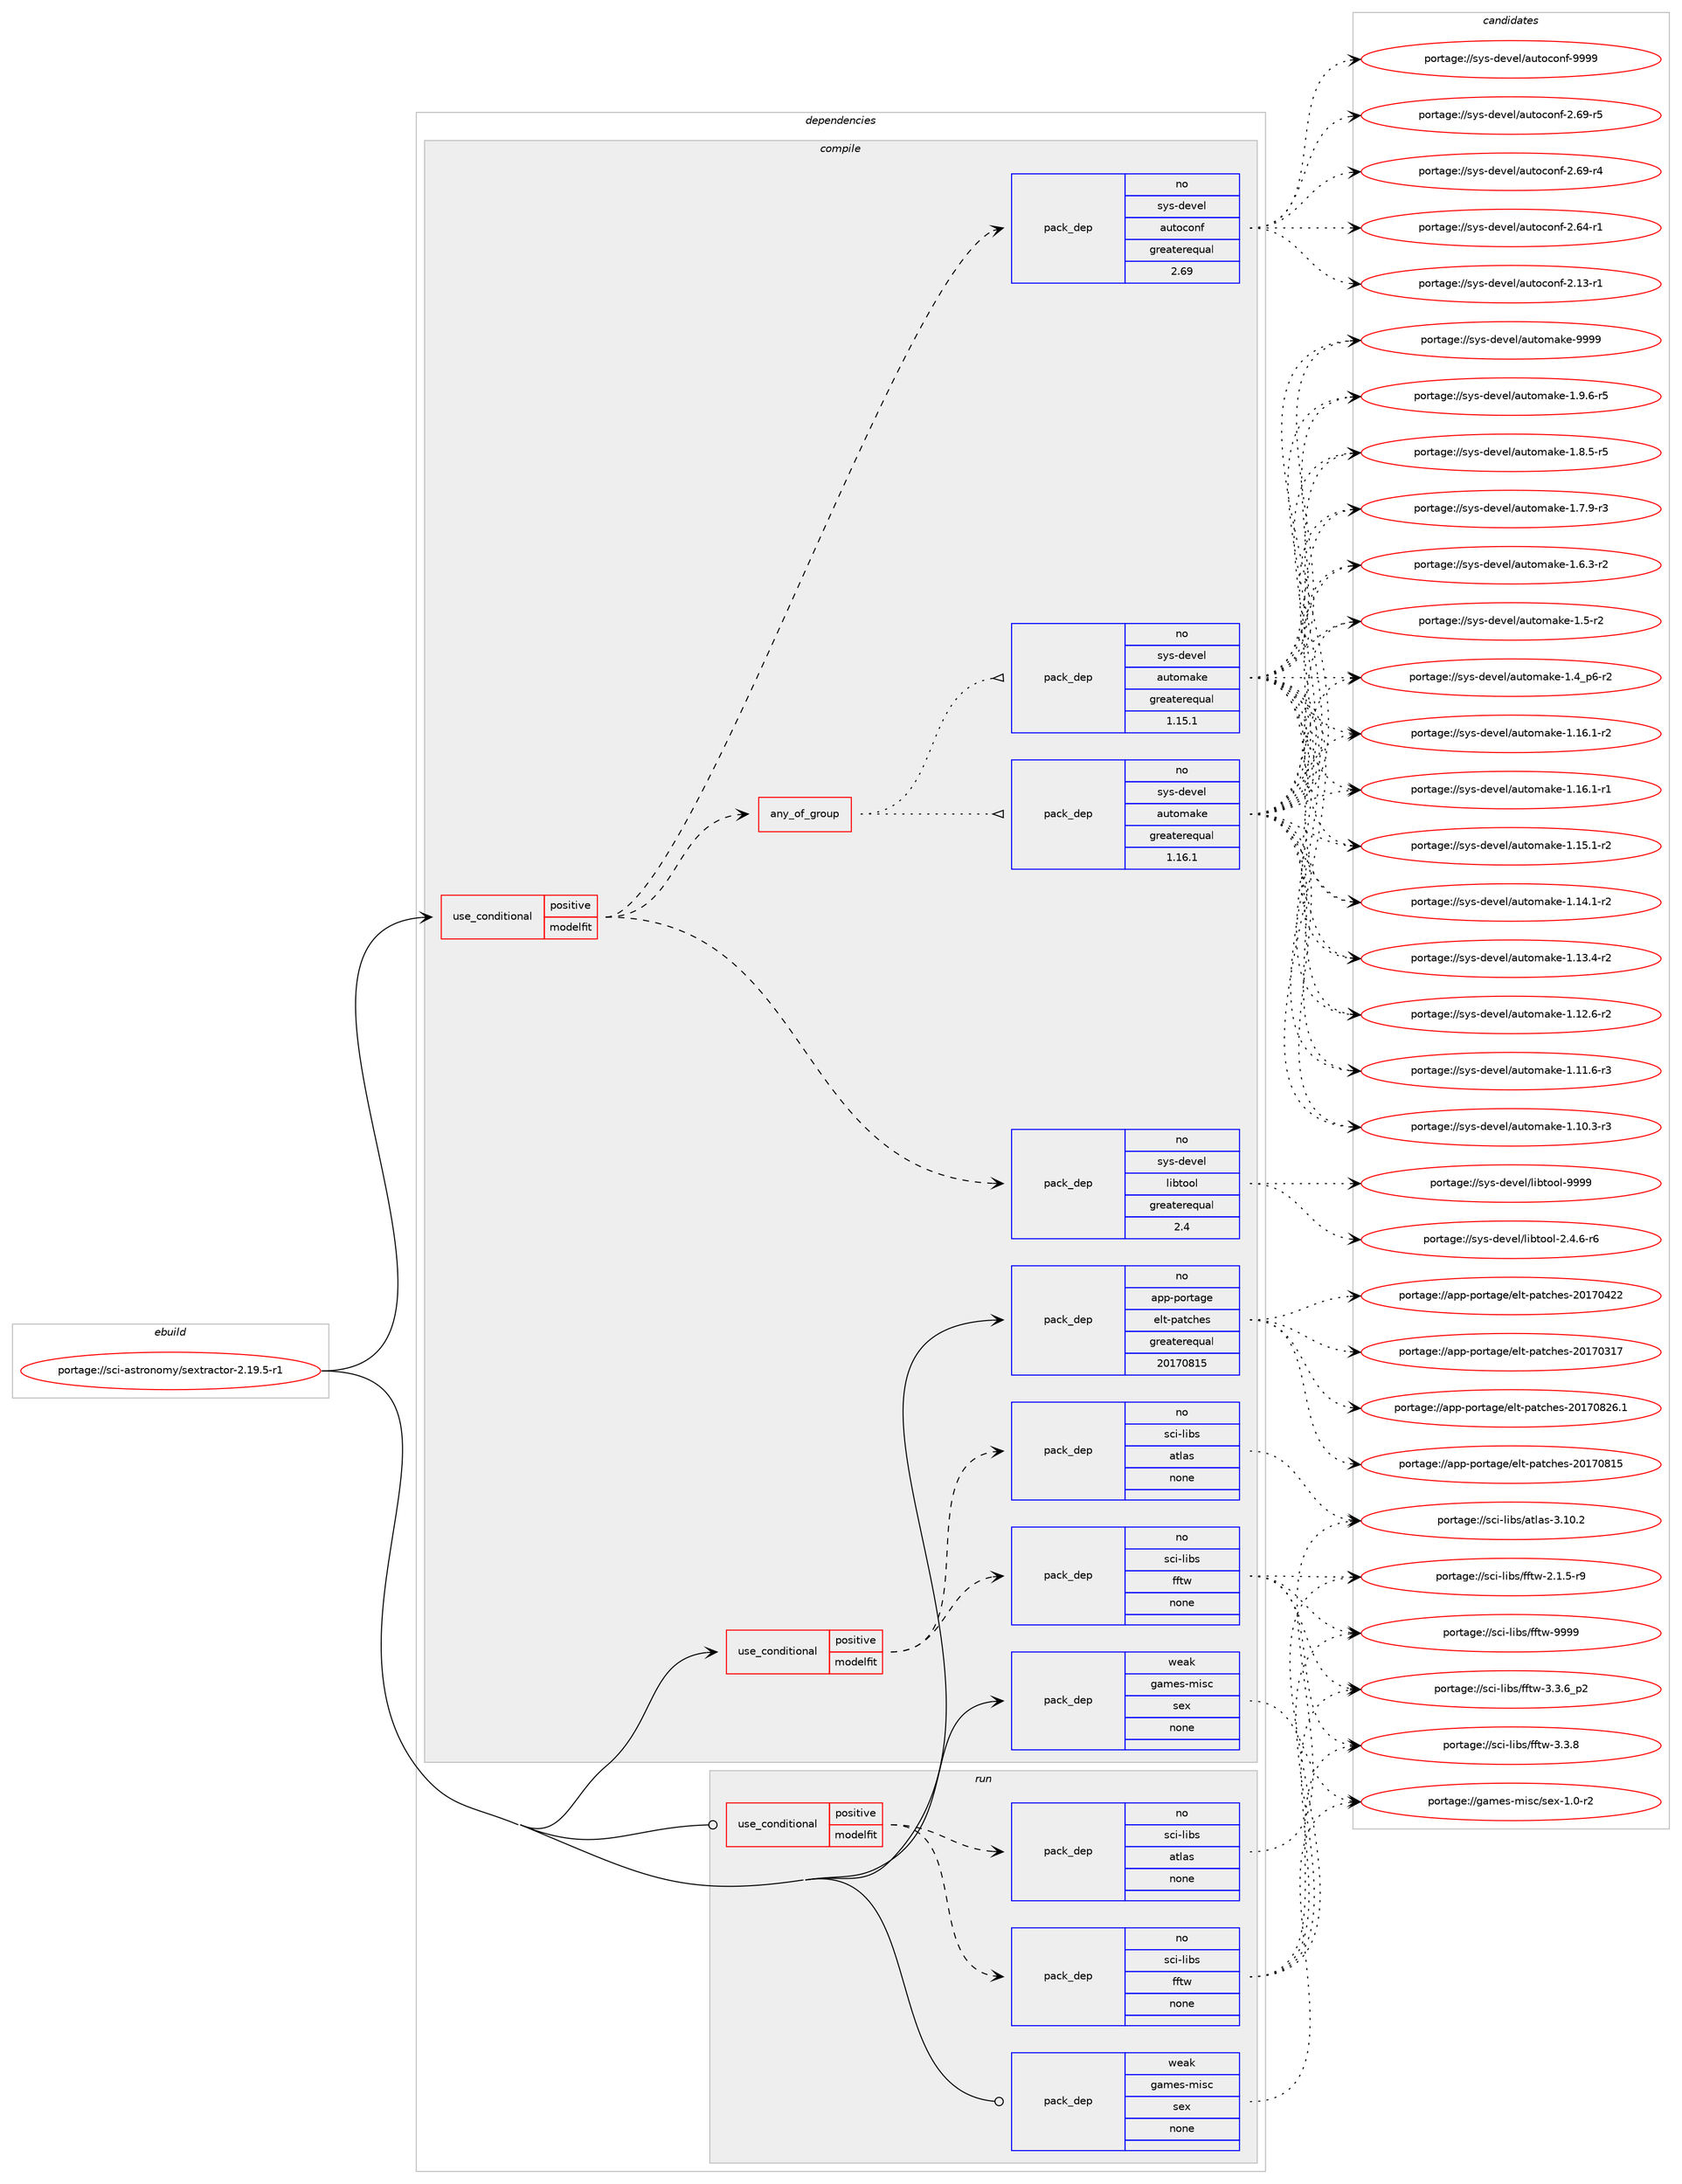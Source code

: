 digraph prolog {

# *************
# Graph options
# *************

newrank=true;
concentrate=true;
compound=true;
graph [rankdir=LR,fontname=Helvetica,fontsize=10,ranksep=1.5];#, ranksep=2.5, nodesep=0.2];
edge  [arrowhead=vee];
node  [fontname=Helvetica,fontsize=10];

# **********
# The ebuild
# **********

subgraph cluster_leftcol {
color=gray;
rank=same;
label=<<i>ebuild</i>>;
id [label="portage://sci-astronomy/sextractor-2.19.5-r1", color=red, width=4, href="../sci-astronomy/sextractor-2.19.5-r1.svg"];
}

# ****************
# The dependencies
# ****************

subgraph cluster_midcol {
color=gray;
label=<<i>dependencies</i>>;
subgraph cluster_compile {
fillcolor="#eeeeee";
style=filled;
label=<<i>compile</i>>;
subgraph cond11875 {
dependency58173 [label=<<TABLE BORDER="0" CELLBORDER="1" CELLSPACING="0" CELLPADDING="4"><TR><TD ROWSPAN="3" CELLPADDING="10">use_conditional</TD></TR><TR><TD>positive</TD></TR><TR><TD>modelfit</TD></TR></TABLE>>, shape=none, color=red];
subgraph any1203 {
dependency58174 [label=<<TABLE BORDER="0" CELLBORDER="1" CELLSPACING="0" CELLPADDING="4"><TR><TD CELLPADDING="10">any_of_group</TD></TR></TABLE>>, shape=none, color=red];subgraph pack45040 {
dependency58175 [label=<<TABLE BORDER="0" CELLBORDER="1" CELLSPACING="0" CELLPADDING="4" WIDTH="220"><TR><TD ROWSPAN="6" CELLPADDING="30">pack_dep</TD></TR><TR><TD WIDTH="110">no</TD></TR><TR><TD>sys-devel</TD></TR><TR><TD>automake</TD></TR><TR><TD>greaterequal</TD></TR><TR><TD>1.16.1</TD></TR></TABLE>>, shape=none, color=blue];
}
dependency58174:e -> dependency58175:w [weight=20,style="dotted",arrowhead="oinv"];
subgraph pack45041 {
dependency58176 [label=<<TABLE BORDER="0" CELLBORDER="1" CELLSPACING="0" CELLPADDING="4" WIDTH="220"><TR><TD ROWSPAN="6" CELLPADDING="30">pack_dep</TD></TR><TR><TD WIDTH="110">no</TD></TR><TR><TD>sys-devel</TD></TR><TR><TD>automake</TD></TR><TR><TD>greaterequal</TD></TR><TR><TD>1.15.1</TD></TR></TABLE>>, shape=none, color=blue];
}
dependency58174:e -> dependency58176:w [weight=20,style="dotted",arrowhead="oinv"];
}
dependency58173:e -> dependency58174:w [weight=20,style="dashed",arrowhead="vee"];
subgraph pack45042 {
dependency58177 [label=<<TABLE BORDER="0" CELLBORDER="1" CELLSPACING="0" CELLPADDING="4" WIDTH="220"><TR><TD ROWSPAN="6" CELLPADDING="30">pack_dep</TD></TR><TR><TD WIDTH="110">no</TD></TR><TR><TD>sys-devel</TD></TR><TR><TD>autoconf</TD></TR><TR><TD>greaterequal</TD></TR><TR><TD>2.69</TD></TR></TABLE>>, shape=none, color=blue];
}
dependency58173:e -> dependency58177:w [weight=20,style="dashed",arrowhead="vee"];
subgraph pack45043 {
dependency58178 [label=<<TABLE BORDER="0" CELLBORDER="1" CELLSPACING="0" CELLPADDING="4" WIDTH="220"><TR><TD ROWSPAN="6" CELLPADDING="30">pack_dep</TD></TR><TR><TD WIDTH="110">no</TD></TR><TR><TD>sys-devel</TD></TR><TR><TD>libtool</TD></TR><TR><TD>greaterequal</TD></TR><TR><TD>2.4</TD></TR></TABLE>>, shape=none, color=blue];
}
dependency58173:e -> dependency58178:w [weight=20,style="dashed",arrowhead="vee"];
}
id:e -> dependency58173:w [weight=20,style="solid",arrowhead="vee"];
subgraph cond11876 {
dependency58179 [label=<<TABLE BORDER="0" CELLBORDER="1" CELLSPACING="0" CELLPADDING="4"><TR><TD ROWSPAN="3" CELLPADDING="10">use_conditional</TD></TR><TR><TD>positive</TD></TR><TR><TD>modelfit</TD></TR></TABLE>>, shape=none, color=red];
subgraph pack45044 {
dependency58180 [label=<<TABLE BORDER="0" CELLBORDER="1" CELLSPACING="0" CELLPADDING="4" WIDTH="220"><TR><TD ROWSPAN="6" CELLPADDING="30">pack_dep</TD></TR><TR><TD WIDTH="110">no</TD></TR><TR><TD>sci-libs</TD></TR><TR><TD>atlas</TD></TR><TR><TD>none</TD></TR><TR><TD></TD></TR></TABLE>>, shape=none, color=blue];
}
dependency58179:e -> dependency58180:w [weight=20,style="dashed",arrowhead="vee"];
subgraph pack45045 {
dependency58181 [label=<<TABLE BORDER="0" CELLBORDER="1" CELLSPACING="0" CELLPADDING="4" WIDTH="220"><TR><TD ROWSPAN="6" CELLPADDING="30">pack_dep</TD></TR><TR><TD WIDTH="110">no</TD></TR><TR><TD>sci-libs</TD></TR><TR><TD>fftw</TD></TR><TR><TD>none</TD></TR><TR><TD></TD></TR></TABLE>>, shape=none, color=blue];
}
dependency58179:e -> dependency58181:w [weight=20,style="dashed",arrowhead="vee"];
}
id:e -> dependency58179:w [weight=20,style="solid",arrowhead="vee"];
subgraph pack45046 {
dependency58182 [label=<<TABLE BORDER="0" CELLBORDER="1" CELLSPACING="0" CELLPADDING="4" WIDTH="220"><TR><TD ROWSPAN="6" CELLPADDING="30">pack_dep</TD></TR><TR><TD WIDTH="110">no</TD></TR><TR><TD>app-portage</TD></TR><TR><TD>elt-patches</TD></TR><TR><TD>greaterequal</TD></TR><TR><TD>20170815</TD></TR></TABLE>>, shape=none, color=blue];
}
id:e -> dependency58182:w [weight=20,style="solid",arrowhead="vee"];
subgraph pack45047 {
dependency58183 [label=<<TABLE BORDER="0" CELLBORDER="1" CELLSPACING="0" CELLPADDING="4" WIDTH="220"><TR><TD ROWSPAN="6" CELLPADDING="30">pack_dep</TD></TR><TR><TD WIDTH="110">weak</TD></TR><TR><TD>games-misc</TD></TR><TR><TD>sex</TD></TR><TR><TD>none</TD></TR><TR><TD></TD></TR></TABLE>>, shape=none, color=blue];
}
id:e -> dependency58183:w [weight=20,style="solid",arrowhead="vee"];
}
subgraph cluster_compileandrun {
fillcolor="#eeeeee";
style=filled;
label=<<i>compile and run</i>>;
}
subgraph cluster_run {
fillcolor="#eeeeee";
style=filled;
label=<<i>run</i>>;
subgraph cond11877 {
dependency58184 [label=<<TABLE BORDER="0" CELLBORDER="1" CELLSPACING="0" CELLPADDING="4"><TR><TD ROWSPAN="3" CELLPADDING="10">use_conditional</TD></TR><TR><TD>positive</TD></TR><TR><TD>modelfit</TD></TR></TABLE>>, shape=none, color=red];
subgraph pack45048 {
dependency58185 [label=<<TABLE BORDER="0" CELLBORDER="1" CELLSPACING="0" CELLPADDING="4" WIDTH="220"><TR><TD ROWSPAN="6" CELLPADDING="30">pack_dep</TD></TR><TR><TD WIDTH="110">no</TD></TR><TR><TD>sci-libs</TD></TR><TR><TD>atlas</TD></TR><TR><TD>none</TD></TR><TR><TD></TD></TR></TABLE>>, shape=none, color=blue];
}
dependency58184:e -> dependency58185:w [weight=20,style="dashed",arrowhead="vee"];
subgraph pack45049 {
dependency58186 [label=<<TABLE BORDER="0" CELLBORDER="1" CELLSPACING="0" CELLPADDING="4" WIDTH="220"><TR><TD ROWSPAN="6" CELLPADDING="30">pack_dep</TD></TR><TR><TD WIDTH="110">no</TD></TR><TR><TD>sci-libs</TD></TR><TR><TD>fftw</TD></TR><TR><TD>none</TD></TR><TR><TD></TD></TR></TABLE>>, shape=none, color=blue];
}
dependency58184:e -> dependency58186:w [weight=20,style="dashed",arrowhead="vee"];
}
id:e -> dependency58184:w [weight=20,style="solid",arrowhead="odot"];
subgraph pack45050 {
dependency58187 [label=<<TABLE BORDER="0" CELLBORDER="1" CELLSPACING="0" CELLPADDING="4" WIDTH="220"><TR><TD ROWSPAN="6" CELLPADDING="30">pack_dep</TD></TR><TR><TD WIDTH="110">weak</TD></TR><TR><TD>games-misc</TD></TR><TR><TD>sex</TD></TR><TR><TD>none</TD></TR><TR><TD></TD></TR></TABLE>>, shape=none, color=blue];
}
id:e -> dependency58187:w [weight=20,style="solid",arrowhead="odot"];
}
}

# **************
# The candidates
# **************

subgraph cluster_choices {
rank=same;
color=gray;
label=<<i>candidates</i>>;

subgraph choice45040 {
color=black;
nodesep=1;
choice115121115451001011181011084797117116111109971071014557575757 [label="portage://sys-devel/automake-9999", color=red, width=4,href="../sys-devel/automake-9999.svg"];
choice115121115451001011181011084797117116111109971071014549465746544511453 [label="portage://sys-devel/automake-1.9.6-r5", color=red, width=4,href="../sys-devel/automake-1.9.6-r5.svg"];
choice115121115451001011181011084797117116111109971071014549465646534511453 [label="portage://sys-devel/automake-1.8.5-r5", color=red, width=4,href="../sys-devel/automake-1.8.5-r5.svg"];
choice115121115451001011181011084797117116111109971071014549465546574511451 [label="portage://sys-devel/automake-1.7.9-r3", color=red, width=4,href="../sys-devel/automake-1.7.9-r3.svg"];
choice115121115451001011181011084797117116111109971071014549465446514511450 [label="portage://sys-devel/automake-1.6.3-r2", color=red, width=4,href="../sys-devel/automake-1.6.3-r2.svg"];
choice11512111545100101118101108479711711611110997107101454946534511450 [label="portage://sys-devel/automake-1.5-r2", color=red, width=4,href="../sys-devel/automake-1.5-r2.svg"];
choice115121115451001011181011084797117116111109971071014549465295112544511450 [label="portage://sys-devel/automake-1.4_p6-r2", color=red, width=4,href="../sys-devel/automake-1.4_p6-r2.svg"];
choice11512111545100101118101108479711711611110997107101454946495446494511450 [label="portage://sys-devel/automake-1.16.1-r2", color=red, width=4,href="../sys-devel/automake-1.16.1-r2.svg"];
choice11512111545100101118101108479711711611110997107101454946495446494511449 [label="portage://sys-devel/automake-1.16.1-r1", color=red, width=4,href="../sys-devel/automake-1.16.1-r1.svg"];
choice11512111545100101118101108479711711611110997107101454946495346494511450 [label="portage://sys-devel/automake-1.15.1-r2", color=red, width=4,href="../sys-devel/automake-1.15.1-r2.svg"];
choice11512111545100101118101108479711711611110997107101454946495246494511450 [label="portage://sys-devel/automake-1.14.1-r2", color=red, width=4,href="../sys-devel/automake-1.14.1-r2.svg"];
choice11512111545100101118101108479711711611110997107101454946495146524511450 [label="portage://sys-devel/automake-1.13.4-r2", color=red, width=4,href="../sys-devel/automake-1.13.4-r2.svg"];
choice11512111545100101118101108479711711611110997107101454946495046544511450 [label="portage://sys-devel/automake-1.12.6-r2", color=red, width=4,href="../sys-devel/automake-1.12.6-r2.svg"];
choice11512111545100101118101108479711711611110997107101454946494946544511451 [label="portage://sys-devel/automake-1.11.6-r3", color=red, width=4,href="../sys-devel/automake-1.11.6-r3.svg"];
choice11512111545100101118101108479711711611110997107101454946494846514511451 [label="portage://sys-devel/automake-1.10.3-r3", color=red, width=4,href="../sys-devel/automake-1.10.3-r3.svg"];
dependency58175:e -> choice115121115451001011181011084797117116111109971071014557575757:w [style=dotted,weight="100"];
dependency58175:e -> choice115121115451001011181011084797117116111109971071014549465746544511453:w [style=dotted,weight="100"];
dependency58175:e -> choice115121115451001011181011084797117116111109971071014549465646534511453:w [style=dotted,weight="100"];
dependency58175:e -> choice115121115451001011181011084797117116111109971071014549465546574511451:w [style=dotted,weight="100"];
dependency58175:e -> choice115121115451001011181011084797117116111109971071014549465446514511450:w [style=dotted,weight="100"];
dependency58175:e -> choice11512111545100101118101108479711711611110997107101454946534511450:w [style=dotted,weight="100"];
dependency58175:e -> choice115121115451001011181011084797117116111109971071014549465295112544511450:w [style=dotted,weight="100"];
dependency58175:e -> choice11512111545100101118101108479711711611110997107101454946495446494511450:w [style=dotted,weight="100"];
dependency58175:e -> choice11512111545100101118101108479711711611110997107101454946495446494511449:w [style=dotted,weight="100"];
dependency58175:e -> choice11512111545100101118101108479711711611110997107101454946495346494511450:w [style=dotted,weight="100"];
dependency58175:e -> choice11512111545100101118101108479711711611110997107101454946495246494511450:w [style=dotted,weight="100"];
dependency58175:e -> choice11512111545100101118101108479711711611110997107101454946495146524511450:w [style=dotted,weight="100"];
dependency58175:e -> choice11512111545100101118101108479711711611110997107101454946495046544511450:w [style=dotted,weight="100"];
dependency58175:e -> choice11512111545100101118101108479711711611110997107101454946494946544511451:w [style=dotted,weight="100"];
dependency58175:e -> choice11512111545100101118101108479711711611110997107101454946494846514511451:w [style=dotted,weight="100"];
}
subgraph choice45041 {
color=black;
nodesep=1;
choice115121115451001011181011084797117116111109971071014557575757 [label="portage://sys-devel/automake-9999", color=red, width=4,href="../sys-devel/automake-9999.svg"];
choice115121115451001011181011084797117116111109971071014549465746544511453 [label="portage://sys-devel/automake-1.9.6-r5", color=red, width=4,href="../sys-devel/automake-1.9.6-r5.svg"];
choice115121115451001011181011084797117116111109971071014549465646534511453 [label="portage://sys-devel/automake-1.8.5-r5", color=red, width=4,href="../sys-devel/automake-1.8.5-r5.svg"];
choice115121115451001011181011084797117116111109971071014549465546574511451 [label="portage://sys-devel/automake-1.7.9-r3", color=red, width=4,href="../sys-devel/automake-1.7.9-r3.svg"];
choice115121115451001011181011084797117116111109971071014549465446514511450 [label="portage://sys-devel/automake-1.6.3-r2", color=red, width=4,href="../sys-devel/automake-1.6.3-r2.svg"];
choice11512111545100101118101108479711711611110997107101454946534511450 [label="portage://sys-devel/automake-1.5-r2", color=red, width=4,href="../sys-devel/automake-1.5-r2.svg"];
choice115121115451001011181011084797117116111109971071014549465295112544511450 [label="portage://sys-devel/automake-1.4_p6-r2", color=red, width=4,href="../sys-devel/automake-1.4_p6-r2.svg"];
choice11512111545100101118101108479711711611110997107101454946495446494511450 [label="portage://sys-devel/automake-1.16.1-r2", color=red, width=4,href="../sys-devel/automake-1.16.1-r2.svg"];
choice11512111545100101118101108479711711611110997107101454946495446494511449 [label="portage://sys-devel/automake-1.16.1-r1", color=red, width=4,href="../sys-devel/automake-1.16.1-r1.svg"];
choice11512111545100101118101108479711711611110997107101454946495346494511450 [label="portage://sys-devel/automake-1.15.1-r2", color=red, width=4,href="../sys-devel/automake-1.15.1-r2.svg"];
choice11512111545100101118101108479711711611110997107101454946495246494511450 [label="portage://sys-devel/automake-1.14.1-r2", color=red, width=4,href="../sys-devel/automake-1.14.1-r2.svg"];
choice11512111545100101118101108479711711611110997107101454946495146524511450 [label="portage://sys-devel/automake-1.13.4-r2", color=red, width=4,href="../sys-devel/automake-1.13.4-r2.svg"];
choice11512111545100101118101108479711711611110997107101454946495046544511450 [label="portage://sys-devel/automake-1.12.6-r2", color=red, width=4,href="../sys-devel/automake-1.12.6-r2.svg"];
choice11512111545100101118101108479711711611110997107101454946494946544511451 [label="portage://sys-devel/automake-1.11.6-r3", color=red, width=4,href="../sys-devel/automake-1.11.6-r3.svg"];
choice11512111545100101118101108479711711611110997107101454946494846514511451 [label="portage://sys-devel/automake-1.10.3-r3", color=red, width=4,href="../sys-devel/automake-1.10.3-r3.svg"];
dependency58176:e -> choice115121115451001011181011084797117116111109971071014557575757:w [style=dotted,weight="100"];
dependency58176:e -> choice115121115451001011181011084797117116111109971071014549465746544511453:w [style=dotted,weight="100"];
dependency58176:e -> choice115121115451001011181011084797117116111109971071014549465646534511453:w [style=dotted,weight="100"];
dependency58176:e -> choice115121115451001011181011084797117116111109971071014549465546574511451:w [style=dotted,weight="100"];
dependency58176:e -> choice115121115451001011181011084797117116111109971071014549465446514511450:w [style=dotted,weight="100"];
dependency58176:e -> choice11512111545100101118101108479711711611110997107101454946534511450:w [style=dotted,weight="100"];
dependency58176:e -> choice115121115451001011181011084797117116111109971071014549465295112544511450:w [style=dotted,weight="100"];
dependency58176:e -> choice11512111545100101118101108479711711611110997107101454946495446494511450:w [style=dotted,weight="100"];
dependency58176:e -> choice11512111545100101118101108479711711611110997107101454946495446494511449:w [style=dotted,weight="100"];
dependency58176:e -> choice11512111545100101118101108479711711611110997107101454946495346494511450:w [style=dotted,weight="100"];
dependency58176:e -> choice11512111545100101118101108479711711611110997107101454946495246494511450:w [style=dotted,weight="100"];
dependency58176:e -> choice11512111545100101118101108479711711611110997107101454946495146524511450:w [style=dotted,weight="100"];
dependency58176:e -> choice11512111545100101118101108479711711611110997107101454946495046544511450:w [style=dotted,weight="100"];
dependency58176:e -> choice11512111545100101118101108479711711611110997107101454946494946544511451:w [style=dotted,weight="100"];
dependency58176:e -> choice11512111545100101118101108479711711611110997107101454946494846514511451:w [style=dotted,weight="100"];
}
subgraph choice45042 {
color=black;
nodesep=1;
choice115121115451001011181011084797117116111991111101024557575757 [label="portage://sys-devel/autoconf-9999", color=red, width=4,href="../sys-devel/autoconf-9999.svg"];
choice1151211154510010111810110847971171161119911111010245504654574511453 [label="portage://sys-devel/autoconf-2.69-r5", color=red, width=4,href="../sys-devel/autoconf-2.69-r5.svg"];
choice1151211154510010111810110847971171161119911111010245504654574511452 [label="portage://sys-devel/autoconf-2.69-r4", color=red, width=4,href="../sys-devel/autoconf-2.69-r4.svg"];
choice1151211154510010111810110847971171161119911111010245504654524511449 [label="portage://sys-devel/autoconf-2.64-r1", color=red, width=4,href="../sys-devel/autoconf-2.64-r1.svg"];
choice1151211154510010111810110847971171161119911111010245504649514511449 [label="portage://sys-devel/autoconf-2.13-r1", color=red, width=4,href="../sys-devel/autoconf-2.13-r1.svg"];
dependency58177:e -> choice115121115451001011181011084797117116111991111101024557575757:w [style=dotted,weight="100"];
dependency58177:e -> choice1151211154510010111810110847971171161119911111010245504654574511453:w [style=dotted,weight="100"];
dependency58177:e -> choice1151211154510010111810110847971171161119911111010245504654574511452:w [style=dotted,weight="100"];
dependency58177:e -> choice1151211154510010111810110847971171161119911111010245504654524511449:w [style=dotted,weight="100"];
dependency58177:e -> choice1151211154510010111810110847971171161119911111010245504649514511449:w [style=dotted,weight="100"];
}
subgraph choice45043 {
color=black;
nodesep=1;
choice1151211154510010111810110847108105981161111111084557575757 [label="portage://sys-devel/libtool-9999", color=red, width=4,href="../sys-devel/libtool-9999.svg"];
choice1151211154510010111810110847108105981161111111084550465246544511454 [label="portage://sys-devel/libtool-2.4.6-r6", color=red, width=4,href="../sys-devel/libtool-2.4.6-r6.svg"];
dependency58178:e -> choice1151211154510010111810110847108105981161111111084557575757:w [style=dotted,weight="100"];
dependency58178:e -> choice1151211154510010111810110847108105981161111111084550465246544511454:w [style=dotted,weight="100"];
}
subgraph choice45044 {
color=black;
nodesep=1;
choice11599105451081059811547971161089711545514649484650 [label="portage://sci-libs/atlas-3.10.2", color=red, width=4,href="../sci-libs/atlas-3.10.2.svg"];
dependency58180:e -> choice11599105451081059811547971161089711545514649484650:w [style=dotted,weight="100"];
}
subgraph choice45045 {
color=black;
nodesep=1;
choice115991054510810598115471021021161194557575757 [label="portage://sci-libs/fftw-9999", color=red, width=4,href="../sci-libs/fftw-9999.svg"];
choice11599105451081059811547102102116119455146514656 [label="portage://sci-libs/fftw-3.3.8", color=red, width=4,href="../sci-libs/fftw-3.3.8.svg"];
choice115991054510810598115471021021161194551465146549511250 [label="portage://sci-libs/fftw-3.3.6_p2", color=red, width=4,href="../sci-libs/fftw-3.3.6_p2.svg"];
choice115991054510810598115471021021161194550464946534511457 [label="portage://sci-libs/fftw-2.1.5-r9", color=red, width=4,href="../sci-libs/fftw-2.1.5-r9.svg"];
dependency58181:e -> choice115991054510810598115471021021161194557575757:w [style=dotted,weight="100"];
dependency58181:e -> choice11599105451081059811547102102116119455146514656:w [style=dotted,weight="100"];
dependency58181:e -> choice115991054510810598115471021021161194551465146549511250:w [style=dotted,weight="100"];
dependency58181:e -> choice115991054510810598115471021021161194550464946534511457:w [style=dotted,weight="100"];
}
subgraph choice45046 {
color=black;
nodesep=1;
choice971121124511211111411697103101471011081164511297116991041011154550484955485650544649 [label="portage://app-portage/elt-patches-20170826.1", color=red, width=4,href="../app-portage/elt-patches-20170826.1.svg"];
choice97112112451121111141169710310147101108116451129711699104101115455048495548564953 [label="portage://app-portage/elt-patches-20170815", color=red, width=4,href="../app-portage/elt-patches-20170815.svg"];
choice97112112451121111141169710310147101108116451129711699104101115455048495548525050 [label="portage://app-portage/elt-patches-20170422", color=red, width=4,href="../app-portage/elt-patches-20170422.svg"];
choice97112112451121111141169710310147101108116451129711699104101115455048495548514955 [label="portage://app-portage/elt-patches-20170317", color=red, width=4,href="../app-portage/elt-patches-20170317.svg"];
dependency58182:e -> choice971121124511211111411697103101471011081164511297116991041011154550484955485650544649:w [style=dotted,weight="100"];
dependency58182:e -> choice97112112451121111141169710310147101108116451129711699104101115455048495548564953:w [style=dotted,weight="100"];
dependency58182:e -> choice97112112451121111141169710310147101108116451129711699104101115455048495548525050:w [style=dotted,weight="100"];
dependency58182:e -> choice97112112451121111141169710310147101108116451129711699104101115455048495548514955:w [style=dotted,weight="100"];
}
subgraph choice45047 {
color=black;
nodesep=1;
choice10397109101115451091051159947115101120454946484511450 [label="portage://games-misc/sex-1.0-r2", color=red, width=4,href="../games-misc/sex-1.0-r2.svg"];
dependency58183:e -> choice10397109101115451091051159947115101120454946484511450:w [style=dotted,weight="100"];
}
subgraph choice45048 {
color=black;
nodesep=1;
choice11599105451081059811547971161089711545514649484650 [label="portage://sci-libs/atlas-3.10.2", color=red, width=4,href="../sci-libs/atlas-3.10.2.svg"];
dependency58185:e -> choice11599105451081059811547971161089711545514649484650:w [style=dotted,weight="100"];
}
subgraph choice45049 {
color=black;
nodesep=1;
choice115991054510810598115471021021161194557575757 [label="portage://sci-libs/fftw-9999", color=red, width=4,href="../sci-libs/fftw-9999.svg"];
choice11599105451081059811547102102116119455146514656 [label="portage://sci-libs/fftw-3.3.8", color=red, width=4,href="../sci-libs/fftw-3.3.8.svg"];
choice115991054510810598115471021021161194551465146549511250 [label="portage://sci-libs/fftw-3.3.6_p2", color=red, width=4,href="../sci-libs/fftw-3.3.6_p2.svg"];
choice115991054510810598115471021021161194550464946534511457 [label="portage://sci-libs/fftw-2.1.5-r9", color=red, width=4,href="../sci-libs/fftw-2.1.5-r9.svg"];
dependency58186:e -> choice115991054510810598115471021021161194557575757:w [style=dotted,weight="100"];
dependency58186:e -> choice11599105451081059811547102102116119455146514656:w [style=dotted,weight="100"];
dependency58186:e -> choice115991054510810598115471021021161194551465146549511250:w [style=dotted,weight="100"];
dependency58186:e -> choice115991054510810598115471021021161194550464946534511457:w [style=dotted,weight="100"];
}
subgraph choice45050 {
color=black;
nodesep=1;
choice10397109101115451091051159947115101120454946484511450 [label="portage://games-misc/sex-1.0-r2", color=red, width=4,href="../games-misc/sex-1.0-r2.svg"];
dependency58187:e -> choice10397109101115451091051159947115101120454946484511450:w [style=dotted,weight="100"];
}
}

}
